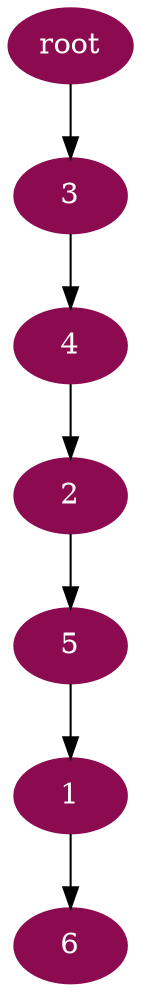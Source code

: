 digraph G {
node [color=deeppink4, style=filled, fontcolor=white];
5 -> 1;
4 -> 2;
"root" -> 3;
3 -> 4;
2 -> 5;
1 -> 6;
}
